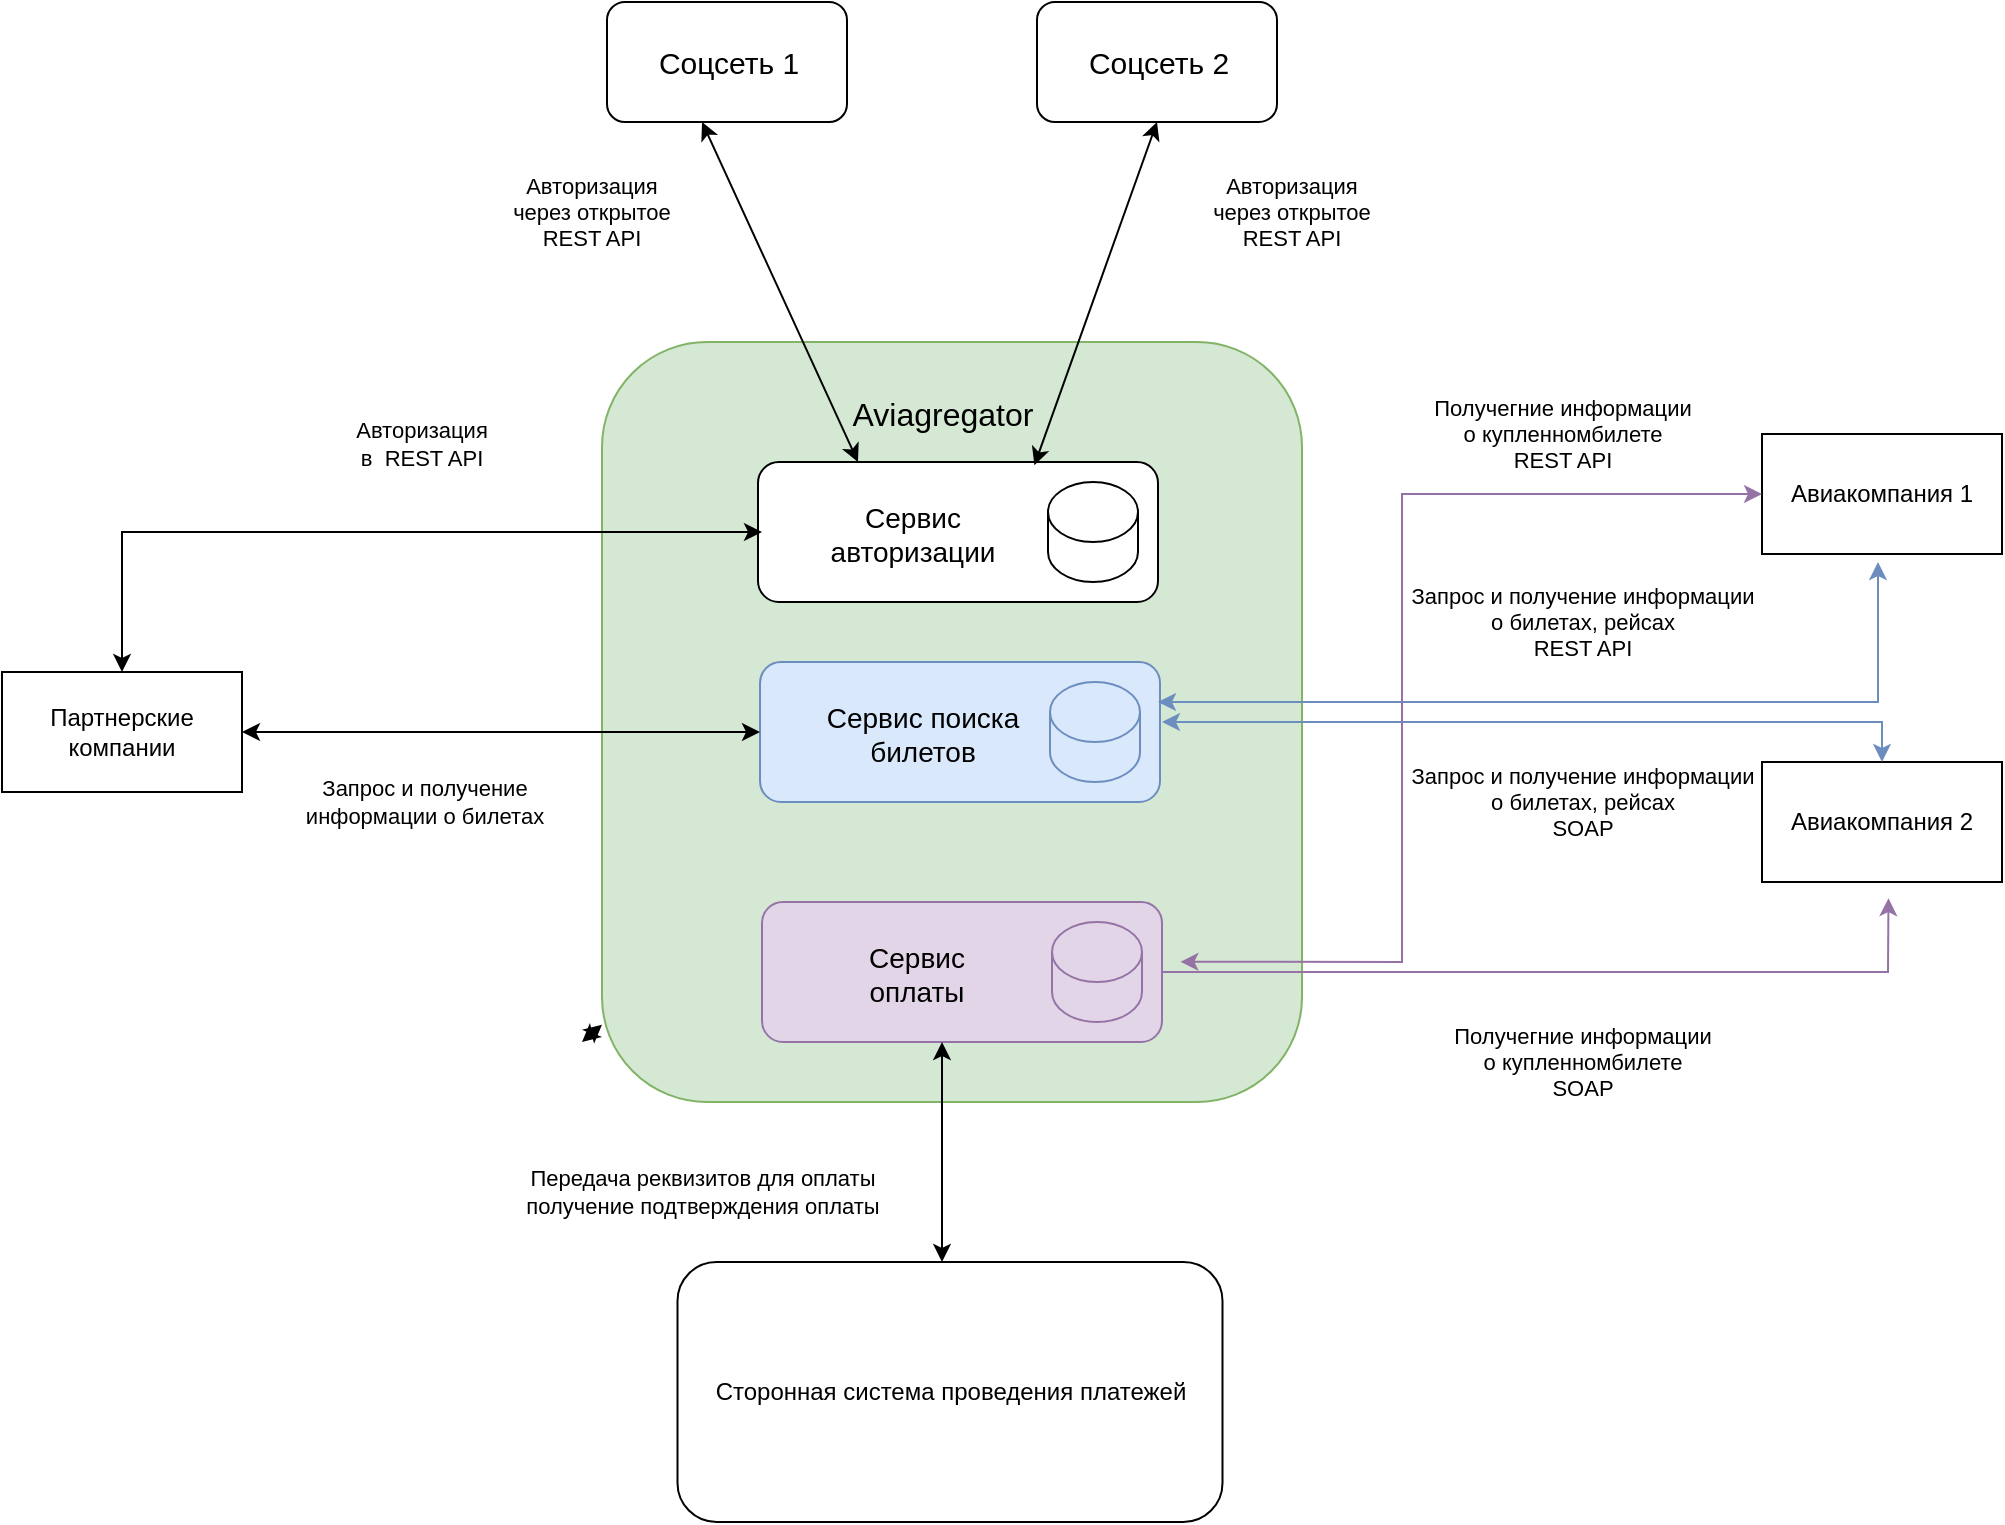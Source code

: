 <mxfile version="16.0.3" type="github">
  <diagram id="ACnTC_ncGD5F5r27zh_p" name="Page-1">
    <mxGraphModel dx="1492" dy="756" grid="1" gridSize="10" guides="1" tooltips="1" connect="1" arrows="1" fold="1" page="1" pageScale="1" pageWidth="1169" pageHeight="827" math="0" shadow="0">
      <root>
        <mxCell id="0" />
        <mxCell id="1" parent="0" />
        <mxCell id="IWzeXCpRZQWRaxx0bdLv-1" value="" style="rounded=1;whiteSpace=wrap;html=1;fillColor=#d5e8d4;strokeColor=#82b366;" vertex="1" parent="1">
          <mxGeometry x="440" y="200" width="350" height="380" as="geometry" />
        </mxCell>
        <mxCell id="IWzeXCpRZQWRaxx0bdLv-2" value="Aviagregator" style="text;html=1;align=center;verticalAlign=middle;resizable=0;points=[];autosize=1;strokeColor=none;fillColor=none;fontSize=16;" vertex="1" parent="1">
          <mxGeometry x="555" y="226" width="110" height="20" as="geometry" />
        </mxCell>
        <mxCell id="IWzeXCpRZQWRaxx0bdLv-3" value="" style="rounded=1;whiteSpace=wrap;html=1;" vertex="1" parent="1">
          <mxGeometry x="518" y="260" width="200" height="70" as="geometry" />
        </mxCell>
        <mxCell id="IWzeXCpRZQWRaxx0bdLv-7" value="" style="shape=cylinder3;whiteSpace=wrap;html=1;boundedLbl=1;backgroundOutline=1;size=15;" vertex="1" parent="1">
          <mxGeometry x="663" y="270" width="45" height="50" as="geometry" />
        </mxCell>
        <mxCell id="IWzeXCpRZQWRaxx0bdLv-10" value="Авиакомпания 1" style="rounded=0;whiteSpace=wrap;html=1;" vertex="1" parent="1">
          <mxGeometry x="1020" y="246" width="120" height="60" as="geometry" />
        </mxCell>
        <mxCell id="IWzeXCpRZQWRaxx0bdLv-11" value="Авиакомпания 2" style="rounded=0;whiteSpace=wrap;html=1;" vertex="1" parent="1">
          <mxGeometry x="1020" y="410" width="120" height="60" as="geometry" />
        </mxCell>
        <mxCell id="IWzeXCpRZQWRaxx0bdLv-14" value="Партнерские компании" style="rounded=0;whiteSpace=wrap;html=1;" vertex="1" parent="1">
          <mxGeometry x="140" y="365" width="120" height="60" as="geometry" />
        </mxCell>
        <mxCell id="IWzeXCpRZQWRaxx0bdLv-18" value="Сторонная система проведения платежей" style="rounded=1;whiteSpace=wrap;html=1;" vertex="1" parent="1">
          <mxGeometry x="477.75" y="660" width="272.5" height="130" as="geometry" />
        </mxCell>
        <mxCell id="IWzeXCpRZQWRaxx0bdLv-20" value="" style="rounded=1;whiteSpace=wrap;html=1;fillColor=#dae8fc;strokeColor=#6c8ebf;" vertex="1" parent="1">
          <mxGeometry x="519" y="360" width="200" height="70" as="geometry" />
        </mxCell>
        <mxCell id="IWzeXCpRZQWRaxx0bdLv-21" value="" style="shape=cylinder3;whiteSpace=wrap;html=1;boundedLbl=1;backgroundOutline=1;size=15;fillColor=#dae8fc;strokeColor=#6c8ebf;" vertex="1" parent="1">
          <mxGeometry x="664" y="370" width="45" height="50" as="geometry" />
        </mxCell>
        <mxCell id="IWzeXCpRZQWRaxx0bdLv-23" value="&lt;div&gt;&lt;font style=&quot;font-size: 14px&quot;&gt;Сервис поиска&lt;/font&gt;&lt;/div&gt;&lt;div style=&quot;font-size: 14px&quot;&gt; билетов&lt;/div&gt;" style="text;html=1;align=center;verticalAlign=middle;resizable=0;points=[];autosize=1;strokeColor=none;fillColor=none;fontSize=16;" vertex="1" parent="1">
          <mxGeometry x="545" y="375" width="110" height="40" as="geometry" />
        </mxCell>
        <mxCell id="IWzeXCpRZQWRaxx0bdLv-24" value="&lt;div&gt;&lt;font style=&quot;font-size: 14px&quot;&gt;Сервис&lt;/font&gt;&lt;/div&gt;&lt;div style=&quot;font-size: 14px&quot;&gt;авторизации&lt;br&gt;&lt;/div&gt;" style="text;html=1;align=center;verticalAlign=middle;resizable=0;points=[];autosize=1;strokeColor=none;fillColor=none;fontSize=16;" vertex="1" parent="1">
          <mxGeometry x="545" y="275" width="100" height="40" as="geometry" />
        </mxCell>
        <mxCell id="IWzeXCpRZQWRaxx0bdLv-25" value="" style="rounded=1;whiteSpace=wrap;html=1;fillColor=#e1d5e7;strokeColor=#9673a6;" vertex="1" parent="1">
          <mxGeometry x="520" y="480" width="200" height="70" as="geometry" />
        </mxCell>
        <mxCell id="IWzeXCpRZQWRaxx0bdLv-26" value="" style="shape=cylinder3;whiteSpace=wrap;html=1;boundedLbl=1;backgroundOutline=1;size=15;fillColor=#e1d5e7;strokeColor=#9673a6;" vertex="1" parent="1">
          <mxGeometry x="665" y="490" width="45" height="50" as="geometry" />
        </mxCell>
        <mxCell id="IWzeXCpRZQWRaxx0bdLv-27" value="&lt;div&gt;&lt;font style=&quot;font-size: 14px&quot;&gt;Сервис&lt;/font&gt;&lt;/div&gt;&lt;div style=&quot;font-size: 14px&quot;&gt;оплаты&lt;br&gt;&lt;/div&gt;" style="text;html=1;align=center;verticalAlign=middle;resizable=0;points=[];autosize=1;strokeColor=none;fillColor=none;fontSize=16;" vertex="1" parent="1">
          <mxGeometry x="567" y="495" width="60" height="40" as="geometry" />
        </mxCell>
        <mxCell id="IWzeXCpRZQWRaxx0bdLv-28" value="" style="endArrow=classic;html=1;rounded=0;fontSize=14;startArrow=classic;startFill=1;exitX=0.5;exitY=0;exitDx=0;exitDy=0;" edge="1" parent="1" source="IWzeXCpRZQWRaxx0bdLv-14">
          <mxGeometry width="50" height="50" relative="1" as="geometry">
            <mxPoint x="210" y="330" as="sourcePoint" />
            <mxPoint x="520" y="295" as="targetPoint" />
            <Array as="points">
              <mxPoint x="200" y="295" />
            </Array>
          </mxGeometry>
        </mxCell>
        <mxCell id="IWzeXCpRZQWRaxx0bdLv-33" value="Авторизация в&amp;nbsp; REST API" style="text;html=1;strokeColor=none;fillColor=none;align=center;verticalAlign=middle;whiteSpace=wrap;rounded=0;fontSize=11;" vertex="1" parent="1">
          <mxGeometry x="320" y="236" width="60" height="30" as="geometry" />
        </mxCell>
        <mxCell id="IWzeXCpRZQWRaxx0bdLv-37" value="" style="endArrow=classic;html=1;rounded=0;fontSize=14;entryX=0;entryY=0.5;entryDx=0;entryDy=0;exitX=1;exitY=0.5;exitDx=0;exitDy=0;startArrow=classic;startFill=1;" edge="1" parent="1" source="IWzeXCpRZQWRaxx0bdLv-14" target="IWzeXCpRZQWRaxx0bdLv-20">
          <mxGeometry width="50" height="50" relative="1" as="geometry">
            <mxPoint x="270" y="370" as="sourcePoint" />
            <mxPoint x="320" y="320" as="targetPoint" />
            <Array as="points" />
          </mxGeometry>
        </mxCell>
        <mxCell id="IWzeXCpRZQWRaxx0bdLv-43" value="&lt;div&gt;Запрос и получение &lt;br&gt;&lt;/div&gt;&lt;div&gt;информации о билетах&lt;/div&gt;" style="edgeLabel;html=1;align=center;verticalAlign=middle;resizable=0;points=[];fontSize=11;" vertex="1" connectable="0" parent="IWzeXCpRZQWRaxx0bdLv-37">
          <mxGeometry x="-0.425" relative="1" as="geometry">
            <mxPoint x="16" y="35" as="offset" />
          </mxGeometry>
        </mxCell>
        <mxCell id="IWzeXCpRZQWRaxx0bdLv-53" value="&lt;div&gt;Запрос и получение информации &lt;br&gt;&lt;/div&gt;&lt;div&gt;о билетах, рейсах&lt;/div&gt;REST API" style="text;html=1;align=center;verticalAlign=middle;resizable=0;points=[];autosize=1;strokeColor=none;fillColor=none;fontSize=11;" vertex="1" parent="1">
          <mxGeometry x="835" y="320" width="190" height="40" as="geometry" />
        </mxCell>
        <mxCell id="IWzeXCpRZQWRaxx0bdLv-54" value="&lt;div&gt;Запрос и получение информации &lt;br&gt;&lt;/div&gt;&lt;div&gt;о билетах, рейсах&lt;/div&gt;SOAP " style="text;html=1;align=center;verticalAlign=middle;resizable=0;points=[];autosize=1;strokeColor=none;fillColor=none;fontSize=11;" vertex="1" parent="1">
          <mxGeometry x="835" y="410" width="190" height="40" as="geometry" />
        </mxCell>
        <mxCell id="IWzeXCpRZQWRaxx0bdLv-56" value="" style="endArrow=classic;html=1;rounded=0;fontSize=11;strokeColor=#000000;startArrow=classic;startFill=1;" edge="1" parent="1">
          <mxGeometry width="50" height="50" relative="1" as="geometry">
            <mxPoint x="610" y="660" as="sourcePoint" />
            <mxPoint x="610" y="550" as="targetPoint" />
          </mxGeometry>
        </mxCell>
        <mxCell id="IWzeXCpRZQWRaxx0bdLv-57" value="" style="endArrow=classic;startArrow=classic;html=1;rounded=0;fontSize=11;strokeColor=#000000;" edge="1" parent="1" target="IWzeXCpRZQWRaxx0bdLv-1">
          <mxGeometry width="50" height="50" relative="1" as="geometry">
            <mxPoint x="430" y="550" as="sourcePoint" />
            <mxPoint x="480" y="500" as="targetPoint" />
          </mxGeometry>
        </mxCell>
        <mxCell id="IWzeXCpRZQWRaxx0bdLv-59" value="Передача реквизитов для оплаты&lt;br&gt;получение подтверждения оплаты" style="text;html=1;align=center;verticalAlign=middle;resizable=0;points=[];autosize=1;strokeColor=none;fillColor=none;fontSize=11;" vertex="1" parent="1">
          <mxGeometry x="395" y="610" width="190" height="30" as="geometry" />
        </mxCell>
        <mxCell id="IWzeXCpRZQWRaxx0bdLv-61" value="Получегние информации &lt;br&gt;&lt;div&gt;о купленномбилете&lt;/div&gt;&lt;div&gt;SOAP &lt;br&gt;&lt;/div&gt;" style="text;html=1;align=center;verticalAlign=middle;resizable=0;points=[];autosize=1;strokeColor=none;fillColor=none;fontSize=11;" vertex="1" parent="1">
          <mxGeometry x="860" y="540" width="140" height="40" as="geometry" />
        </mxCell>
        <mxCell id="IWzeXCpRZQWRaxx0bdLv-64" value="Получегние информации &lt;br&gt;&lt;div&gt;о купленномбилете&lt;/div&gt;&lt;div&gt;REST API&lt;br&gt;&lt;/div&gt;" style="text;html=1;align=center;verticalAlign=middle;resizable=0;points=[];autosize=1;strokeColor=none;fillColor=none;fontSize=11;" vertex="1" parent="1">
          <mxGeometry x="850" y="226" width="140" height="40" as="geometry" />
        </mxCell>
        <mxCell id="IWzeXCpRZQWRaxx0bdLv-67" value="" style="endArrow=classic;html=1;rounded=0;fontSize=11;strokeColor=#9673a6;entryX=0.527;entryY=1.135;entryDx=0;entryDy=0;entryPerimeter=0;fillColor=#e1d5e7;" edge="1" parent="1" target="IWzeXCpRZQWRaxx0bdLv-11">
          <mxGeometry width="50" height="50" relative="1" as="geometry">
            <mxPoint x="720" y="515" as="sourcePoint" />
            <mxPoint x="1090" y="520" as="targetPoint" />
            <Array as="points">
              <mxPoint x="1083" y="515" />
            </Array>
          </mxGeometry>
        </mxCell>
        <mxCell id="IWzeXCpRZQWRaxx0bdLv-68" value="" style="endArrow=classic;startArrow=classic;html=1;rounded=0;fontSize=11;strokeColor=#6c8ebf;entryX=0.5;entryY=0;entryDx=0;entryDy=0;fillColor=#dae8fc;" edge="1" parent="1" target="IWzeXCpRZQWRaxx0bdLv-11">
          <mxGeometry width="50" height="50" relative="1" as="geometry">
            <mxPoint x="720" y="390" as="sourcePoint" />
            <mxPoint x="610" y="430" as="targetPoint" />
            <Array as="points">
              <mxPoint x="1080" y="390" />
            </Array>
          </mxGeometry>
        </mxCell>
        <mxCell id="IWzeXCpRZQWRaxx0bdLv-70" value="" style="endArrow=classic;startArrow=classic;html=1;rounded=0;fontSize=11;strokeColor=#6c8ebf;fillColor=#dae8fc;" edge="1" parent="1">
          <mxGeometry width="50" height="50" relative="1" as="geometry">
            <mxPoint x="718" y="380" as="sourcePoint" />
            <mxPoint x="1078" y="310" as="targetPoint" />
            <Array as="points">
              <mxPoint x="718" y="380" />
              <mxPoint x="1078" y="380" />
            </Array>
          </mxGeometry>
        </mxCell>
        <mxCell id="IWzeXCpRZQWRaxx0bdLv-71" value="" style="endArrow=classic;startArrow=classic;html=1;rounded=0;fontSize=11;strokeColor=#9673a6;exitX=1.046;exitY=0.427;exitDx=0;exitDy=0;exitPerimeter=0;entryX=0;entryY=0.5;entryDx=0;entryDy=0;fillColor=#e1d5e7;" edge="1" parent="1" source="IWzeXCpRZQWRaxx0bdLv-25" target="IWzeXCpRZQWRaxx0bdLv-10">
          <mxGeometry width="50" height="50" relative="1" as="geometry">
            <mxPoint x="560" y="480" as="sourcePoint" />
            <mxPoint x="610" y="430" as="targetPoint" />
            <Array as="points">
              <mxPoint x="840" y="510" />
              <mxPoint x="840" y="276" />
            </Array>
          </mxGeometry>
        </mxCell>
        <mxCell id="IWzeXCpRZQWRaxx0bdLv-72" value="" style="rounded=1;whiteSpace=wrap;html=1;labelBackgroundColor=#C3ABD0;fontSize=11;" vertex="1" parent="1">
          <mxGeometry x="442.5" y="30" width="120" height="60" as="geometry" />
        </mxCell>
        <mxCell id="IWzeXCpRZQWRaxx0bdLv-73" value="Соцсеть 1" style="text;html=1;align=center;verticalAlign=middle;resizable=0;points=[];autosize=1;strokeColor=none;fillColor=none;fontSize=15;" vertex="1" parent="1">
          <mxGeometry x="457.5" y="50" width="90" height="20" as="geometry" />
        </mxCell>
        <mxCell id="IWzeXCpRZQWRaxx0bdLv-74" value="" style="rounded=1;whiteSpace=wrap;html=1;labelBackgroundColor=#C3ABD0;fontSize=11;" vertex="1" parent="1">
          <mxGeometry x="657.5" y="30" width="120" height="60" as="geometry" />
        </mxCell>
        <mxCell id="IWzeXCpRZQWRaxx0bdLv-75" value="Соцсеть 2" style="text;html=1;align=center;verticalAlign=middle;resizable=0;points=[];autosize=1;strokeColor=none;fillColor=none;fontSize=15;" vertex="1" parent="1">
          <mxGeometry x="672.5" y="50" width="90" height="20" as="geometry" />
        </mxCell>
        <mxCell id="IWzeXCpRZQWRaxx0bdLv-76" value="" style="endArrow=classic;startArrow=classic;html=1;rounded=0;fontSize=15;strokeColor=#000000;entryX=0.25;entryY=0;entryDx=0;entryDy=0;exitX=0.396;exitY=1;exitDx=0;exitDy=0;exitPerimeter=0;" edge="1" parent="1" source="IWzeXCpRZQWRaxx0bdLv-72" target="IWzeXCpRZQWRaxx0bdLv-3">
          <mxGeometry width="50" height="50" relative="1" as="geometry">
            <mxPoint x="560" y="410" as="sourcePoint" />
            <mxPoint x="610" y="360" as="targetPoint" />
          </mxGeometry>
        </mxCell>
        <mxCell id="IWzeXCpRZQWRaxx0bdLv-77" value="" style="endArrow=classic;startArrow=classic;html=1;rounded=0;fontSize=15;strokeColor=#000000;entryX=0.691;entryY=0.024;entryDx=0;entryDy=0;entryPerimeter=0;exitX=0.5;exitY=1;exitDx=0;exitDy=0;" edge="1" parent="1" source="IWzeXCpRZQWRaxx0bdLv-74" target="IWzeXCpRZQWRaxx0bdLv-3">
          <mxGeometry width="50" height="50" relative="1" as="geometry">
            <mxPoint x="560" y="410" as="sourcePoint" />
            <mxPoint x="610" y="360" as="targetPoint" />
          </mxGeometry>
        </mxCell>
        <mxCell id="IWzeXCpRZQWRaxx0bdLv-78" value="Авторизация через открытое REST API" style="text;html=1;strokeColor=none;fillColor=none;align=center;verticalAlign=middle;whiteSpace=wrap;rounded=0;fontSize=11;" vertex="1" parent="1">
          <mxGeometry x="390" y="120" width="90" height="30" as="geometry" />
        </mxCell>
        <mxCell id="IWzeXCpRZQWRaxx0bdLv-79" value="Авторизация через открытое REST API" style="text;html=1;strokeColor=none;fillColor=none;align=center;verticalAlign=middle;whiteSpace=wrap;rounded=0;fontSize=11;" vertex="1" parent="1">
          <mxGeometry x="740" y="120" width="90" height="30" as="geometry" />
        </mxCell>
      </root>
    </mxGraphModel>
  </diagram>
</mxfile>
